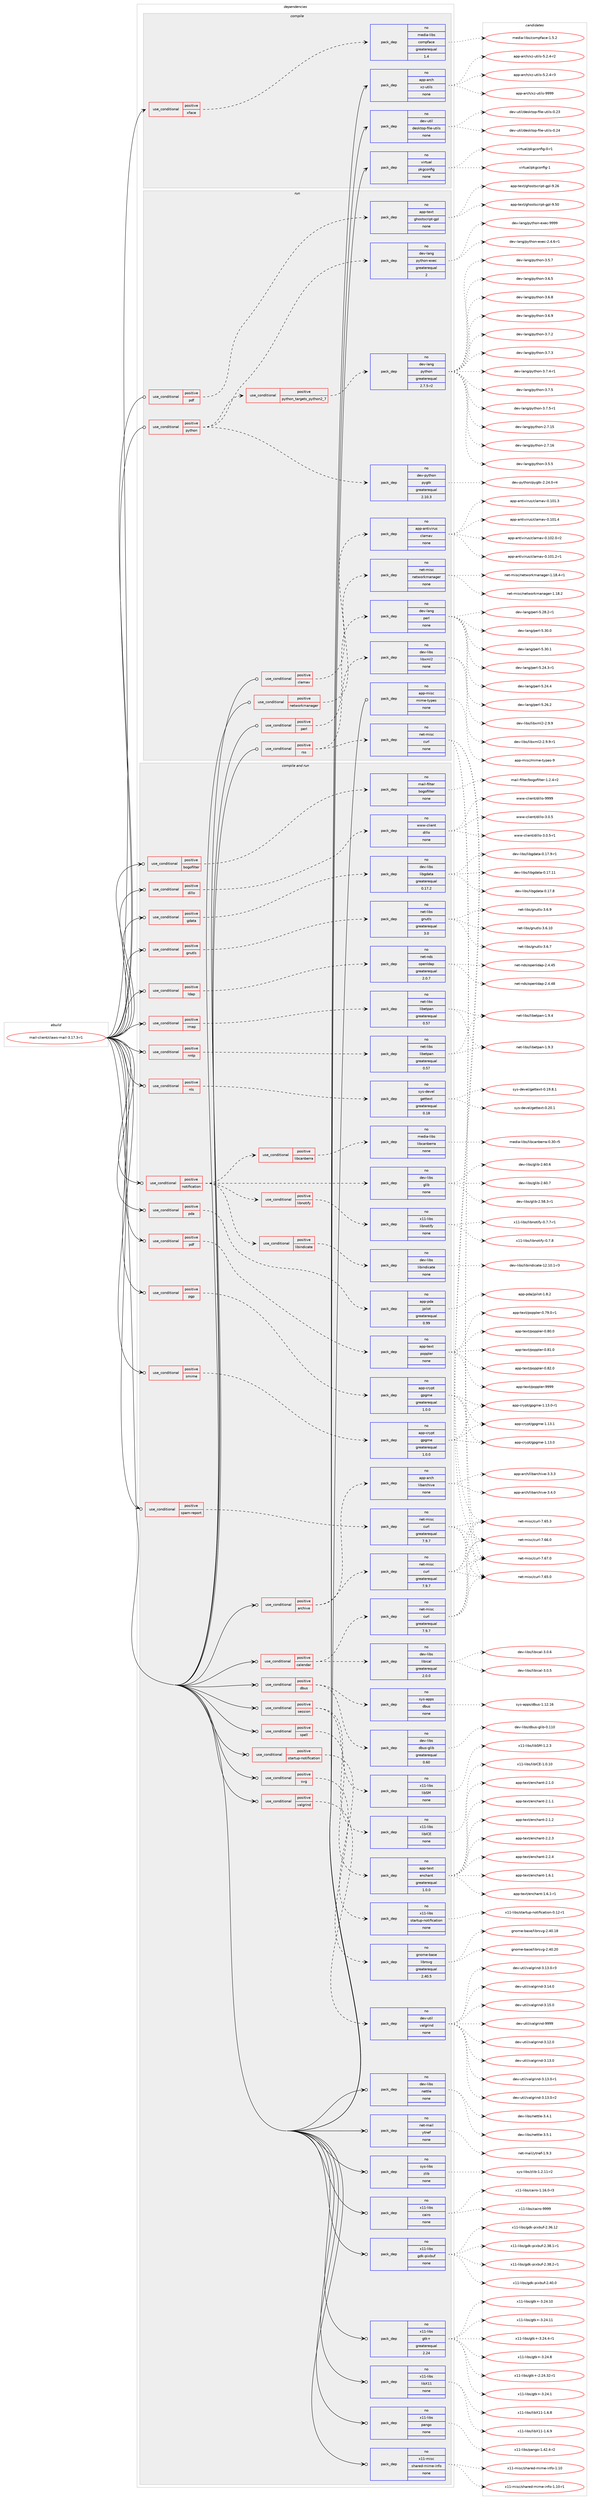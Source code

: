 digraph prolog {

# *************
# Graph options
# *************

newrank=true;
concentrate=true;
compound=true;
graph [rankdir=LR,fontname=Helvetica,fontsize=10,ranksep=1.5];#, ranksep=2.5, nodesep=0.2];
edge  [arrowhead=vee];
node  [fontname=Helvetica,fontsize=10];

# **********
# The ebuild
# **********

subgraph cluster_leftcol {
color=gray;
rank=same;
label=<<i>ebuild</i>>;
id [label="mail-client/claws-mail-3.17.3-r1", color=red, width=4, href="../mail-client/claws-mail-3.17.3-r1.svg"];
}

# ****************
# The dependencies
# ****************

subgraph cluster_midcol {
color=gray;
label=<<i>dependencies</i>>;
subgraph cluster_compile {
fillcolor="#eeeeee";
style=filled;
label=<<i>compile</i>>;
subgraph cond187774 {
dependency770595 [label=<<TABLE BORDER="0" CELLBORDER="1" CELLSPACING="0" CELLPADDING="4"><TR><TD ROWSPAN="3" CELLPADDING="10">use_conditional</TD></TR><TR><TD>positive</TD></TR><TR><TD>xface</TD></TR></TABLE>>, shape=none, color=red];
subgraph pack569499 {
dependency770596 [label=<<TABLE BORDER="0" CELLBORDER="1" CELLSPACING="0" CELLPADDING="4" WIDTH="220"><TR><TD ROWSPAN="6" CELLPADDING="30">pack_dep</TD></TR><TR><TD WIDTH="110">no</TD></TR><TR><TD>media-libs</TD></TR><TR><TD>compface</TD></TR><TR><TD>greaterequal</TD></TR><TR><TD>1.4</TD></TR></TABLE>>, shape=none, color=blue];
}
dependency770595:e -> dependency770596:w [weight=20,style="dashed",arrowhead="vee"];
}
id:e -> dependency770595:w [weight=20,style="solid",arrowhead="vee"];
subgraph pack569500 {
dependency770597 [label=<<TABLE BORDER="0" CELLBORDER="1" CELLSPACING="0" CELLPADDING="4" WIDTH="220"><TR><TD ROWSPAN="6" CELLPADDING="30">pack_dep</TD></TR><TR><TD WIDTH="110">no</TD></TR><TR><TD>app-arch</TD></TR><TR><TD>xz-utils</TD></TR><TR><TD>none</TD></TR><TR><TD></TD></TR></TABLE>>, shape=none, color=blue];
}
id:e -> dependency770597:w [weight=20,style="solid",arrowhead="vee"];
subgraph pack569501 {
dependency770598 [label=<<TABLE BORDER="0" CELLBORDER="1" CELLSPACING="0" CELLPADDING="4" WIDTH="220"><TR><TD ROWSPAN="6" CELLPADDING="30">pack_dep</TD></TR><TR><TD WIDTH="110">no</TD></TR><TR><TD>dev-util</TD></TR><TR><TD>desktop-file-utils</TD></TR><TR><TD>none</TD></TR><TR><TD></TD></TR></TABLE>>, shape=none, color=blue];
}
id:e -> dependency770598:w [weight=20,style="solid",arrowhead="vee"];
subgraph pack569502 {
dependency770599 [label=<<TABLE BORDER="0" CELLBORDER="1" CELLSPACING="0" CELLPADDING="4" WIDTH="220"><TR><TD ROWSPAN="6" CELLPADDING="30">pack_dep</TD></TR><TR><TD WIDTH="110">no</TD></TR><TR><TD>virtual</TD></TR><TR><TD>pkgconfig</TD></TR><TR><TD>none</TD></TR><TR><TD></TD></TR></TABLE>>, shape=none, color=blue];
}
id:e -> dependency770599:w [weight=20,style="solid",arrowhead="vee"];
}
subgraph cluster_compileandrun {
fillcolor="#eeeeee";
style=filled;
label=<<i>compile and run</i>>;
subgraph cond187775 {
dependency770600 [label=<<TABLE BORDER="0" CELLBORDER="1" CELLSPACING="0" CELLPADDING="4"><TR><TD ROWSPAN="3" CELLPADDING="10">use_conditional</TD></TR><TR><TD>positive</TD></TR><TR><TD>archive</TD></TR></TABLE>>, shape=none, color=red];
subgraph pack569503 {
dependency770601 [label=<<TABLE BORDER="0" CELLBORDER="1" CELLSPACING="0" CELLPADDING="4" WIDTH="220"><TR><TD ROWSPAN="6" CELLPADDING="30">pack_dep</TD></TR><TR><TD WIDTH="110">no</TD></TR><TR><TD>app-arch</TD></TR><TR><TD>libarchive</TD></TR><TR><TD>none</TD></TR><TR><TD></TD></TR></TABLE>>, shape=none, color=blue];
}
dependency770600:e -> dependency770601:w [weight=20,style="dashed",arrowhead="vee"];
subgraph pack569504 {
dependency770602 [label=<<TABLE BORDER="0" CELLBORDER="1" CELLSPACING="0" CELLPADDING="4" WIDTH="220"><TR><TD ROWSPAN="6" CELLPADDING="30">pack_dep</TD></TR><TR><TD WIDTH="110">no</TD></TR><TR><TD>net-misc</TD></TR><TR><TD>curl</TD></TR><TR><TD>greaterequal</TD></TR><TR><TD>7.9.7</TD></TR></TABLE>>, shape=none, color=blue];
}
dependency770600:e -> dependency770602:w [weight=20,style="dashed",arrowhead="vee"];
}
id:e -> dependency770600:w [weight=20,style="solid",arrowhead="odotvee"];
subgraph cond187776 {
dependency770603 [label=<<TABLE BORDER="0" CELLBORDER="1" CELLSPACING="0" CELLPADDING="4"><TR><TD ROWSPAN="3" CELLPADDING="10">use_conditional</TD></TR><TR><TD>positive</TD></TR><TR><TD>bogofilter</TD></TR></TABLE>>, shape=none, color=red];
subgraph pack569505 {
dependency770604 [label=<<TABLE BORDER="0" CELLBORDER="1" CELLSPACING="0" CELLPADDING="4" WIDTH="220"><TR><TD ROWSPAN="6" CELLPADDING="30">pack_dep</TD></TR><TR><TD WIDTH="110">no</TD></TR><TR><TD>mail-filter</TD></TR><TR><TD>bogofilter</TD></TR><TR><TD>none</TD></TR><TR><TD></TD></TR></TABLE>>, shape=none, color=blue];
}
dependency770603:e -> dependency770604:w [weight=20,style="dashed",arrowhead="vee"];
}
id:e -> dependency770603:w [weight=20,style="solid",arrowhead="odotvee"];
subgraph cond187777 {
dependency770605 [label=<<TABLE BORDER="0" CELLBORDER="1" CELLSPACING="0" CELLPADDING="4"><TR><TD ROWSPAN="3" CELLPADDING="10">use_conditional</TD></TR><TR><TD>positive</TD></TR><TR><TD>calendar</TD></TR></TABLE>>, shape=none, color=red];
subgraph pack569506 {
dependency770606 [label=<<TABLE BORDER="0" CELLBORDER="1" CELLSPACING="0" CELLPADDING="4" WIDTH="220"><TR><TD ROWSPAN="6" CELLPADDING="30">pack_dep</TD></TR><TR><TD WIDTH="110">no</TD></TR><TR><TD>dev-libs</TD></TR><TR><TD>libical</TD></TR><TR><TD>greaterequal</TD></TR><TR><TD>2.0.0</TD></TR></TABLE>>, shape=none, color=blue];
}
dependency770605:e -> dependency770606:w [weight=20,style="dashed",arrowhead="vee"];
subgraph pack569507 {
dependency770607 [label=<<TABLE BORDER="0" CELLBORDER="1" CELLSPACING="0" CELLPADDING="4" WIDTH="220"><TR><TD ROWSPAN="6" CELLPADDING="30">pack_dep</TD></TR><TR><TD WIDTH="110">no</TD></TR><TR><TD>net-misc</TD></TR><TR><TD>curl</TD></TR><TR><TD>greaterequal</TD></TR><TR><TD>7.9.7</TD></TR></TABLE>>, shape=none, color=blue];
}
dependency770605:e -> dependency770607:w [weight=20,style="dashed",arrowhead="vee"];
}
id:e -> dependency770605:w [weight=20,style="solid",arrowhead="odotvee"];
subgraph cond187778 {
dependency770608 [label=<<TABLE BORDER="0" CELLBORDER="1" CELLSPACING="0" CELLPADDING="4"><TR><TD ROWSPAN="3" CELLPADDING="10">use_conditional</TD></TR><TR><TD>positive</TD></TR><TR><TD>dbus</TD></TR></TABLE>>, shape=none, color=red];
subgraph pack569508 {
dependency770609 [label=<<TABLE BORDER="0" CELLBORDER="1" CELLSPACING="0" CELLPADDING="4" WIDTH="220"><TR><TD ROWSPAN="6" CELLPADDING="30">pack_dep</TD></TR><TR><TD WIDTH="110">no</TD></TR><TR><TD>dev-libs</TD></TR><TR><TD>dbus-glib</TD></TR><TR><TD>greaterequal</TD></TR><TR><TD>0.60</TD></TR></TABLE>>, shape=none, color=blue];
}
dependency770608:e -> dependency770609:w [weight=20,style="dashed",arrowhead="vee"];
subgraph pack569509 {
dependency770610 [label=<<TABLE BORDER="0" CELLBORDER="1" CELLSPACING="0" CELLPADDING="4" WIDTH="220"><TR><TD ROWSPAN="6" CELLPADDING="30">pack_dep</TD></TR><TR><TD WIDTH="110">no</TD></TR><TR><TD>sys-apps</TD></TR><TR><TD>dbus</TD></TR><TR><TD>none</TD></TR><TR><TD></TD></TR></TABLE>>, shape=none, color=blue];
}
dependency770608:e -> dependency770610:w [weight=20,style="dashed",arrowhead="vee"];
}
id:e -> dependency770608:w [weight=20,style="solid",arrowhead="odotvee"];
subgraph cond187779 {
dependency770611 [label=<<TABLE BORDER="0" CELLBORDER="1" CELLSPACING="0" CELLPADDING="4"><TR><TD ROWSPAN="3" CELLPADDING="10">use_conditional</TD></TR><TR><TD>positive</TD></TR><TR><TD>dillo</TD></TR></TABLE>>, shape=none, color=red];
subgraph pack569510 {
dependency770612 [label=<<TABLE BORDER="0" CELLBORDER="1" CELLSPACING="0" CELLPADDING="4" WIDTH="220"><TR><TD ROWSPAN="6" CELLPADDING="30">pack_dep</TD></TR><TR><TD WIDTH="110">no</TD></TR><TR><TD>www-client</TD></TR><TR><TD>dillo</TD></TR><TR><TD>none</TD></TR><TR><TD></TD></TR></TABLE>>, shape=none, color=blue];
}
dependency770611:e -> dependency770612:w [weight=20,style="dashed",arrowhead="vee"];
}
id:e -> dependency770611:w [weight=20,style="solid",arrowhead="odotvee"];
subgraph cond187780 {
dependency770613 [label=<<TABLE BORDER="0" CELLBORDER="1" CELLSPACING="0" CELLPADDING="4"><TR><TD ROWSPAN="3" CELLPADDING="10">use_conditional</TD></TR><TR><TD>positive</TD></TR><TR><TD>gdata</TD></TR></TABLE>>, shape=none, color=red];
subgraph pack569511 {
dependency770614 [label=<<TABLE BORDER="0" CELLBORDER="1" CELLSPACING="0" CELLPADDING="4" WIDTH="220"><TR><TD ROWSPAN="6" CELLPADDING="30">pack_dep</TD></TR><TR><TD WIDTH="110">no</TD></TR><TR><TD>dev-libs</TD></TR><TR><TD>libgdata</TD></TR><TR><TD>greaterequal</TD></TR><TR><TD>0.17.2</TD></TR></TABLE>>, shape=none, color=blue];
}
dependency770613:e -> dependency770614:w [weight=20,style="dashed",arrowhead="vee"];
}
id:e -> dependency770613:w [weight=20,style="solid",arrowhead="odotvee"];
subgraph cond187781 {
dependency770615 [label=<<TABLE BORDER="0" CELLBORDER="1" CELLSPACING="0" CELLPADDING="4"><TR><TD ROWSPAN="3" CELLPADDING="10">use_conditional</TD></TR><TR><TD>positive</TD></TR><TR><TD>gnutls</TD></TR></TABLE>>, shape=none, color=red];
subgraph pack569512 {
dependency770616 [label=<<TABLE BORDER="0" CELLBORDER="1" CELLSPACING="0" CELLPADDING="4" WIDTH="220"><TR><TD ROWSPAN="6" CELLPADDING="30">pack_dep</TD></TR><TR><TD WIDTH="110">no</TD></TR><TR><TD>net-libs</TD></TR><TR><TD>gnutls</TD></TR><TR><TD>greaterequal</TD></TR><TR><TD>3.0</TD></TR></TABLE>>, shape=none, color=blue];
}
dependency770615:e -> dependency770616:w [weight=20,style="dashed",arrowhead="vee"];
}
id:e -> dependency770615:w [weight=20,style="solid",arrowhead="odotvee"];
subgraph cond187782 {
dependency770617 [label=<<TABLE BORDER="0" CELLBORDER="1" CELLSPACING="0" CELLPADDING="4"><TR><TD ROWSPAN="3" CELLPADDING="10">use_conditional</TD></TR><TR><TD>positive</TD></TR><TR><TD>imap</TD></TR></TABLE>>, shape=none, color=red];
subgraph pack569513 {
dependency770618 [label=<<TABLE BORDER="0" CELLBORDER="1" CELLSPACING="0" CELLPADDING="4" WIDTH="220"><TR><TD ROWSPAN="6" CELLPADDING="30">pack_dep</TD></TR><TR><TD WIDTH="110">no</TD></TR><TR><TD>net-libs</TD></TR><TR><TD>libetpan</TD></TR><TR><TD>greaterequal</TD></TR><TR><TD>0.57</TD></TR></TABLE>>, shape=none, color=blue];
}
dependency770617:e -> dependency770618:w [weight=20,style="dashed",arrowhead="vee"];
}
id:e -> dependency770617:w [weight=20,style="solid",arrowhead="odotvee"];
subgraph cond187783 {
dependency770619 [label=<<TABLE BORDER="0" CELLBORDER="1" CELLSPACING="0" CELLPADDING="4"><TR><TD ROWSPAN="3" CELLPADDING="10">use_conditional</TD></TR><TR><TD>positive</TD></TR><TR><TD>ldap</TD></TR></TABLE>>, shape=none, color=red];
subgraph pack569514 {
dependency770620 [label=<<TABLE BORDER="0" CELLBORDER="1" CELLSPACING="0" CELLPADDING="4" WIDTH="220"><TR><TD ROWSPAN="6" CELLPADDING="30">pack_dep</TD></TR><TR><TD WIDTH="110">no</TD></TR><TR><TD>net-nds</TD></TR><TR><TD>openldap</TD></TR><TR><TD>greaterequal</TD></TR><TR><TD>2.0.7</TD></TR></TABLE>>, shape=none, color=blue];
}
dependency770619:e -> dependency770620:w [weight=20,style="dashed",arrowhead="vee"];
}
id:e -> dependency770619:w [weight=20,style="solid",arrowhead="odotvee"];
subgraph cond187784 {
dependency770621 [label=<<TABLE BORDER="0" CELLBORDER="1" CELLSPACING="0" CELLPADDING="4"><TR><TD ROWSPAN="3" CELLPADDING="10">use_conditional</TD></TR><TR><TD>positive</TD></TR><TR><TD>nls</TD></TR></TABLE>>, shape=none, color=red];
subgraph pack569515 {
dependency770622 [label=<<TABLE BORDER="0" CELLBORDER="1" CELLSPACING="0" CELLPADDING="4" WIDTH="220"><TR><TD ROWSPAN="6" CELLPADDING="30">pack_dep</TD></TR><TR><TD WIDTH="110">no</TD></TR><TR><TD>sys-devel</TD></TR><TR><TD>gettext</TD></TR><TR><TD>greaterequal</TD></TR><TR><TD>0.18</TD></TR></TABLE>>, shape=none, color=blue];
}
dependency770621:e -> dependency770622:w [weight=20,style="dashed",arrowhead="vee"];
}
id:e -> dependency770621:w [weight=20,style="solid",arrowhead="odotvee"];
subgraph cond187785 {
dependency770623 [label=<<TABLE BORDER="0" CELLBORDER="1" CELLSPACING="0" CELLPADDING="4"><TR><TD ROWSPAN="3" CELLPADDING="10">use_conditional</TD></TR><TR><TD>positive</TD></TR><TR><TD>nntp</TD></TR></TABLE>>, shape=none, color=red];
subgraph pack569516 {
dependency770624 [label=<<TABLE BORDER="0" CELLBORDER="1" CELLSPACING="0" CELLPADDING="4" WIDTH="220"><TR><TD ROWSPAN="6" CELLPADDING="30">pack_dep</TD></TR><TR><TD WIDTH="110">no</TD></TR><TR><TD>net-libs</TD></TR><TR><TD>libetpan</TD></TR><TR><TD>greaterequal</TD></TR><TR><TD>0.57</TD></TR></TABLE>>, shape=none, color=blue];
}
dependency770623:e -> dependency770624:w [weight=20,style="dashed",arrowhead="vee"];
}
id:e -> dependency770623:w [weight=20,style="solid",arrowhead="odotvee"];
subgraph cond187786 {
dependency770625 [label=<<TABLE BORDER="0" CELLBORDER="1" CELLSPACING="0" CELLPADDING="4"><TR><TD ROWSPAN="3" CELLPADDING="10">use_conditional</TD></TR><TR><TD>positive</TD></TR><TR><TD>notification</TD></TR></TABLE>>, shape=none, color=red];
subgraph pack569517 {
dependency770626 [label=<<TABLE BORDER="0" CELLBORDER="1" CELLSPACING="0" CELLPADDING="4" WIDTH="220"><TR><TD ROWSPAN="6" CELLPADDING="30">pack_dep</TD></TR><TR><TD WIDTH="110">no</TD></TR><TR><TD>dev-libs</TD></TR><TR><TD>glib</TD></TR><TR><TD>none</TD></TR><TR><TD></TD></TR></TABLE>>, shape=none, color=blue];
}
dependency770625:e -> dependency770626:w [weight=20,style="dashed",arrowhead="vee"];
subgraph cond187787 {
dependency770627 [label=<<TABLE BORDER="0" CELLBORDER="1" CELLSPACING="0" CELLPADDING="4"><TR><TD ROWSPAN="3" CELLPADDING="10">use_conditional</TD></TR><TR><TD>positive</TD></TR><TR><TD>libcanberra</TD></TR></TABLE>>, shape=none, color=red];
subgraph pack569518 {
dependency770628 [label=<<TABLE BORDER="0" CELLBORDER="1" CELLSPACING="0" CELLPADDING="4" WIDTH="220"><TR><TD ROWSPAN="6" CELLPADDING="30">pack_dep</TD></TR><TR><TD WIDTH="110">no</TD></TR><TR><TD>media-libs</TD></TR><TR><TD>libcanberra</TD></TR><TR><TD>none</TD></TR><TR><TD></TD></TR></TABLE>>, shape=none, color=blue];
}
dependency770627:e -> dependency770628:w [weight=20,style="dashed",arrowhead="vee"];
}
dependency770625:e -> dependency770627:w [weight=20,style="dashed",arrowhead="vee"];
subgraph cond187788 {
dependency770629 [label=<<TABLE BORDER="0" CELLBORDER="1" CELLSPACING="0" CELLPADDING="4"><TR><TD ROWSPAN="3" CELLPADDING="10">use_conditional</TD></TR><TR><TD>positive</TD></TR><TR><TD>libindicate</TD></TR></TABLE>>, shape=none, color=red];
subgraph pack569519 {
dependency770630 [label=<<TABLE BORDER="0" CELLBORDER="1" CELLSPACING="0" CELLPADDING="4" WIDTH="220"><TR><TD ROWSPAN="6" CELLPADDING="30">pack_dep</TD></TR><TR><TD WIDTH="110">no</TD></TR><TR><TD>dev-libs</TD></TR><TR><TD>libindicate</TD></TR><TR><TD>none</TD></TR><TR><TD></TD></TR></TABLE>>, shape=none, color=blue];
}
dependency770629:e -> dependency770630:w [weight=20,style="dashed",arrowhead="vee"];
}
dependency770625:e -> dependency770629:w [weight=20,style="dashed",arrowhead="vee"];
subgraph cond187789 {
dependency770631 [label=<<TABLE BORDER="0" CELLBORDER="1" CELLSPACING="0" CELLPADDING="4"><TR><TD ROWSPAN="3" CELLPADDING="10">use_conditional</TD></TR><TR><TD>positive</TD></TR><TR><TD>libnotify</TD></TR></TABLE>>, shape=none, color=red];
subgraph pack569520 {
dependency770632 [label=<<TABLE BORDER="0" CELLBORDER="1" CELLSPACING="0" CELLPADDING="4" WIDTH="220"><TR><TD ROWSPAN="6" CELLPADDING="30">pack_dep</TD></TR><TR><TD WIDTH="110">no</TD></TR><TR><TD>x11-libs</TD></TR><TR><TD>libnotify</TD></TR><TR><TD>none</TD></TR><TR><TD></TD></TR></TABLE>>, shape=none, color=blue];
}
dependency770631:e -> dependency770632:w [weight=20,style="dashed",arrowhead="vee"];
}
dependency770625:e -> dependency770631:w [weight=20,style="dashed",arrowhead="vee"];
}
id:e -> dependency770625:w [weight=20,style="solid",arrowhead="odotvee"];
subgraph cond187790 {
dependency770633 [label=<<TABLE BORDER="0" CELLBORDER="1" CELLSPACING="0" CELLPADDING="4"><TR><TD ROWSPAN="3" CELLPADDING="10">use_conditional</TD></TR><TR><TD>positive</TD></TR><TR><TD>pda</TD></TR></TABLE>>, shape=none, color=red];
subgraph pack569521 {
dependency770634 [label=<<TABLE BORDER="0" CELLBORDER="1" CELLSPACING="0" CELLPADDING="4" WIDTH="220"><TR><TD ROWSPAN="6" CELLPADDING="30">pack_dep</TD></TR><TR><TD WIDTH="110">no</TD></TR><TR><TD>app-pda</TD></TR><TR><TD>jpilot</TD></TR><TR><TD>greaterequal</TD></TR><TR><TD>0.99</TD></TR></TABLE>>, shape=none, color=blue];
}
dependency770633:e -> dependency770634:w [weight=20,style="dashed",arrowhead="vee"];
}
id:e -> dependency770633:w [weight=20,style="solid",arrowhead="odotvee"];
subgraph cond187791 {
dependency770635 [label=<<TABLE BORDER="0" CELLBORDER="1" CELLSPACING="0" CELLPADDING="4"><TR><TD ROWSPAN="3" CELLPADDING="10">use_conditional</TD></TR><TR><TD>positive</TD></TR><TR><TD>pdf</TD></TR></TABLE>>, shape=none, color=red];
subgraph pack569522 {
dependency770636 [label=<<TABLE BORDER="0" CELLBORDER="1" CELLSPACING="0" CELLPADDING="4" WIDTH="220"><TR><TD ROWSPAN="6" CELLPADDING="30">pack_dep</TD></TR><TR><TD WIDTH="110">no</TD></TR><TR><TD>app-text</TD></TR><TR><TD>poppler</TD></TR><TR><TD>none</TD></TR><TR><TD></TD></TR></TABLE>>, shape=none, color=blue];
}
dependency770635:e -> dependency770636:w [weight=20,style="dashed",arrowhead="vee"];
}
id:e -> dependency770635:w [weight=20,style="solid",arrowhead="odotvee"];
subgraph cond187792 {
dependency770637 [label=<<TABLE BORDER="0" CELLBORDER="1" CELLSPACING="0" CELLPADDING="4"><TR><TD ROWSPAN="3" CELLPADDING="10">use_conditional</TD></TR><TR><TD>positive</TD></TR><TR><TD>pgp</TD></TR></TABLE>>, shape=none, color=red];
subgraph pack569523 {
dependency770638 [label=<<TABLE BORDER="0" CELLBORDER="1" CELLSPACING="0" CELLPADDING="4" WIDTH="220"><TR><TD ROWSPAN="6" CELLPADDING="30">pack_dep</TD></TR><TR><TD WIDTH="110">no</TD></TR><TR><TD>app-crypt</TD></TR><TR><TD>gpgme</TD></TR><TR><TD>greaterequal</TD></TR><TR><TD>1.0.0</TD></TR></TABLE>>, shape=none, color=blue];
}
dependency770637:e -> dependency770638:w [weight=20,style="dashed",arrowhead="vee"];
}
id:e -> dependency770637:w [weight=20,style="solid",arrowhead="odotvee"];
subgraph cond187793 {
dependency770639 [label=<<TABLE BORDER="0" CELLBORDER="1" CELLSPACING="0" CELLPADDING="4"><TR><TD ROWSPAN="3" CELLPADDING="10">use_conditional</TD></TR><TR><TD>positive</TD></TR><TR><TD>session</TD></TR></TABLE>>, shape=none, color=red];
subgraph pack569524 {
dependency770640 [label=<<TABLE BORDER="0" CELLBORDER="1" CELLSPACING="0" CELLPADDING="4" WIDTH="220"><TR><TD ROWSPAN="6" CELLPADDING="30">pack_dep</TD></TR><TR><TD WIDTH="110">no</TD></TR><TR><TD>x11-libs</TD></TR><TR><TD>libICE</TD></TR><TR><TD>none</TD></TR><TR><TD></TD></TR></TABLE>>, shape=none, color=blue];
}
dependency770639:e -> dependency770640:w [weight=20,style="dashed",arrowhead="vee"];
subgraph pack569525 {
dependency770641 [label=<<TABLE BORDER="0" CELLBORDER="1" CELLSPACING="0" CELLPADDING="4" WIDTH="220"><TR><TD ROWSPAN="6" CELLPADDING="30">pack_dep</TD></TR><TR><TD WIDTH="110">no</TD></TR><TR><TD>x11-libs</TD></TR><TR><TD>libSM</TD></TR><TR><TD>none</TD></TR><TR><TD></TD></TR></TABLE>>, shape=none, color=blue];
}
dependency770639:e -> dependency770641:w [weight=20,style="dashed",arrowhead="vee"];
}
id:e -> dependency770639:w [weight=20,style="solid",arrowhead="odotvee"];
subgraph cond187794 {
dependency770642 [label=<<TABLE BORDER="0" CELLBORDER="1" CELLSPACING="0" CELLPADDING="4"><TR><TD ROWSPAN="3" CELLPADDING="10">use_conditional</TD></TR><TR><TD>positive</TD></TR><TR><TD>smime</TD></TR></TABLE>>, shape=none, color=red];
subgraph pack569526 {
dependency770643 [label=<<TABLE BORDER="0" CELLBORDER="1" CELLSPACING="0" CELLPADDING="4" WIDTH="220"><TR><TD ROWSPAN="6" CELLPADDING="30">pack_dep</TD></TR><TR><TD WIDTH="110">no</TD></TR><TR><TD>app-crypt</TD></TR><TR><TD>gpgme</TD></TR><TR><TD>greaterequal</TD></TR><TR><TD>1.0.0</TD></TR></TABLE>>, shape=none, color=blue];
}
dependency770642:e -> dependency770643:w [weight=20,style="dashed",arrowhead="vee"];
}
id:e -> dependency770642:w [weight=20,style="solid",arrowhead="odotvee"];
subgraph cond187795 {
dependency770644 [label=<<TABLE BORDER="0" CELLBORDER="1" CELLSPACING="0" CELLPADDING="4"><TR><TD ROWSPAN="3" CELLPADDING="10">use_conditional</TD></TR><TR><TD>positive</TD></TR><TR><TD>spam-report</TD></TR></TABLE>>, shape=none, color=red];
subgraph pack569527 {
dependency770645 [label=<<TABLE BORDER="0" CELLBORDER="1" CELLSPACING="0" CELLPADDING="4" WIDTH="220"><TR><TD ROWSPAN="6" CELLPADDING="30">pack_dep</TD></TR><TR><TD WIDTH="110">no</TD></TR><TR><TD>net-misc</TD></TR><TR><TD>curl</TD></TR><TR><TD>greaterequal</TD></TR><TR><TD>7.9.7</TD></TR></TABLE>>, shape=none, color=blue];
}
dependency770644:e -> dependency770645:w [weight=20,style="dashed",arrowhead="vee"];
}
id:e -> dependency770644:w [weight=20,style="solid",arrowhead="odotvee"];
subgraph cond187796 {
dependency770646 [label=<<TABLE BORDER="0" CELLBORDER="1" CELLSPACING="0" CELLPADDING="4"><TR><TD ROWSPAN="3" CELLPADDING="10">use_conditional</TD></TR><TR><TD>positive</TD></TR><TR><TD>spell</TD></TR></TABLE>>, shape=none, color=red];
subgraph pack569528 {
dependency770647 [label=<<TABLE BORDER="0" CELLBORDER="1" CELLSPACING="0" CELLPADDING="4" WIDTH="220"><TR><TD ROWSPAN="6" CELLPADDING="30">pack_dep</TD></TR><TR><TD WIDTH="110">no</TD></TR><TR><TD>app-text</TD></TR><TR><TD>enchant</TD></TR><TR><TD>greaterequal</TD></TR><TR><TD>1.0.0</TD></TR></TABLE>>, shape=none, color=blue];
}
dependency770646:e -> dependency770647:w [weight=20,style="dashed",arrowhead="vee"];
}
id:e -> dependency770646:w [weight=20,style="solid",arrowhead="odotvee"];
subgraph cond187797 {
dependency770648 [label=<<TABLE BORDER="0" CELLBORDER="1" CELLSPACING="0" CELLPADDING="4"><TR><TD ROWSPAN="3" CELLPADDING="10">use_conditional</TD></TR><TR><TD>positive</TD></TR><TR><TD>startup-notification</TD></TR></TABLE>>, shape=none, color=red];
subgraph pack569529 {
dependency770649 [label=<<TABLE BORDER="0" CELLBORDER="1" CELLSPACING="0" CELLPADDING="4" WIDTH="220"><TR><TD ROWSPAN="6" CELLPADDING="30">pack_dep</TD></TR><TR><TD WIDTH="110">no</TD></TR><TR><TD>x11-libs</TD></TR><TR><TD>startup-notification</TD></TR><TR><TD>none</TD></TR><TR><TD></TD></TR></TABLE>>, shape=none, color=blue];
}
dependency770648:e -> dependency770649:w [weight=20,style="dashed",arrowhead="vee"];
}
id:e -> dependency770648:w [weight=20,style="solid",arrowhead="odotvee"];
subgraph cond187798 {
dependency770650 [label=<<TABLE BORDER="0" CELLBORDER="1" CELLSPACING="0" CELLPADDING="4"><TR><TD ROWSPAN="3" CELLPADDING="10">use_conditional</TD></TR><TR><TD>positive</TD></TR><TR><TD>svg</TD></TR></TABLE>>, shape=none, color=red];
subgraph pack569530 {
dependency770651 [label=<<TABLE BORDER="0" CELLBORDER="1" CELLSPACING="0" CELLPADDING="4" WIDTH="220"><TR><TD ROWSPAN="6" CELLPADDING="30">pack_dep</TD></TR><TR><TD WIDTH="110">no</TD></TR><TR><TD>gnome-base</TD></TR><TR><TD>librsvg</TD></TR><TR><TD>greaterequal</TD></TR><TR><TD>2.40.5</TD></TR></TABLE>>, shape=none, color=blue];
}
dependency770650:e -> dependency770651:w [weight=20,style="dashed",arrowhead="vee"];
}
id:e -> dependency770650:w [weight=20,style="solid",arrowhead="odotvee"];
subgraph cond187799 {
dependency770652 [label=<<TABLE BORDER="0" CELLBORDER="1" CELLSPACING="0" CELLPADDING="4"><TR><TD ROWSPAN="3" CELLPADDING="10">use_conditional</TD></TR><TR><TD>positive</TD></TR><TR><TD>valgrind</TD></TR></TABLE>>, shape=none, color=red];
subgraph pack569531 {
dependency770653 [label=<<TABLE BORDER="0" CELLBORDER="1" CELLSPACING="0" CELLPADDING="4" WIDTH="220"><TR><TD ROWSPAN="6" CELLPADDING="30">pack_dep</TD></TR><TR><TD WIDTH="110">no</TD></TR><TR><TD>dev-util</TD></TR><TR><TD>valgrind</TD></TR><TR><TD>none</TD></TR><TR><TD></TD></TR></TABLE>>, shape=none, color=blue];
}
dependency770652:e -> dependency770653:w [weight=20,style="dashed",arrowhead="vee"];
}
id:e -> dependency770652:w [weight=20,style="solid",arrowhead="odotvee"];
subgraph pack569532 {
dependency770654 [label=<<TABLE BORDER="0" CELLBORDER="1" CELLSPACING="0" CELLPADDING="4" WIDTH="220"><TR><TD ROWSPAN="6" CELLPADDING="30">pack_dep</TD></TR><TR><TD WIDTH="110">no</TD></TR><TR><TD>dev-libs</TD></TR><TR><TD>nettle</TD></TR><TR><TD>none</TD></TR><TR><TD></TD></TR></TABLE>>, shape=none, color=blue];
}
id:e -> dependency770654:w [weight=20,style="solid",arrowhead="odotvee"];
subgraph pack569533 {
dependency770655 [label=<<TABLE BORDER="0" CELLBORDER="1" CELLSPACING="0" CELLPADDING="4" WIDTH="220"><TR><TD ROWSPAN="6" CELLPADDING="30">pack_dep</TD></TR><TR><TD WIDTH="110">no</TD></TR><TR><TD>net-mail</TD></TR><TR><TD>ytnef</TD></TR><TR><TD>none</TD></TR><TR><TD></TD></TR></TABLE>>, shape=none, color=blue];
}
id:e -> dependency770655:w [weight=20,style="solid",arrowhead="odotvee"];
subgraph pack569534 {
dependency770656 [label=<<TABLE BORDER="0" CELLBORDER="1" CELLSPACING="0" CELLPADDING="4" WIDTH="220"><TR><TD ROWSPAN="6" CELLPADDING="30">pack_dep</TD></TR><TR><TD WIDTH="110">no</TD></TR><TR><TD>sys-libs</TD></TR><TR><TD>zlib</TD></TR><TR><TD>none</TD></TR><TR><TD></TD></TR></TABLE>>, shape=none, color=blue];
}
id:e -> dependency770656:w [weight=20,style="solid",arrowhead="odotvee"];
subgraph pack569535 {
dependency770657 [label=<<TABLE BORDER="0" CELLBORDER="1" CELLSPACING="0" CELLPADDING="4" WIDTH="220"><TR><TD ROWSPAN="6" CELLPADDING="30">pack_dep</TD></TR><TR><TD WIDTH="110">no</TD></TR><TR><TD>x11-libs</TD></TR><TR><TD>cairo</TD></TR><TR><TD>none</TD></TR><TR><TD></TD></TR></TABLE>>, shape=none, color=blue];
}
id:e -> dependency770657:w [weight=20,style="solid",arrowhead="odotvee"];
subgraph pack569536 {
dependency770658 [label=<<TABLE BORDER="0" CELLBORDER="1" CELLSPACING="0" CELLPADDING="4" WIDTH="220"><TR><TD ROWSPAN="6" CELLPADDING="30">pack_dep</TD></TR><TR><TD WIDTH="110">no</TD></TR><TR><TD>x11-libs</TD></TR><TR><TD>gdk-pixbuf</TD></TR><TR><TD>none</TD></TR><TR><TD></TD></TR></TABLE>>, shape=none, color=blue];
}
id:e -> dependency770658:w [weight=20,style="solid",arrowhead="odotvee"];
subgraph pack569537 {
dependency770659 [label=<<TABLE BORDER="0" CELLBORDER="1" CELLSPACING="0" CELLPADDING="4" WIDTH="220"><TR><TD ROWSPAN="6" CELLPADDING="30">pack_dep</TD></TR><TR><TD WIDTH="110">no</TD></TR><TR><TD>x11-libs</TD></TR><TR><TD>gtk+</TD></TR><TR><TD>greaterequal</TD></TR><TR><TD>2.24</TD></TR></TABLE>>, shape=none, color=blue];
}
id:e -> dependency770659:w [weight=20,style="solid",arrowhead="odotvee"];
subgraph pack569538 {
dependency770660 [label=<<TABLE BORDER="0" CELLBORDER="1" CELLSPACING="0" CELLPADDING="4" WIDTH="220"><TR><TD ROWSPAN="6" CELLPADDING="30">pack_dep</TD></TR><TR><TD WIDTH="110">no</TD></TR><TR><TD>x11-libs</TD></TR><TR><TD>libX11</TD></TR><TR><TD>none</TD></TR><TR><TD></TD></TR></TABLE>>, shape=none, color=blue];
}
id:e -> dependency770660:w [weight=20,style="solid",arrowhead="odotvee"];
subgraph pack569539 {
dependency770661 [label=<<TABLE BORDER="0" CELLBORDER="1" CELLSPACING="0" CELLPADDING="4" WIDTH="220"><TR><TD ROWSPAN="6" CELLPADDING="30">pack_dep</TD></TR><TR><TD WIDTH="110">no</TD></TR><TR><TD>x11-libs</TD></TR><TR><TD>pango</TD></TR><TR><TD>none</TD></TR><TR><TD></TD></TR></TABLE>>, shape=none, color=blue];
}
id:e -> dependency770661:w [weight=20,style="solid",arrowhead="odotvee"];
subgraph pack569540 {
dependency770662 [label=<<TABLE BORDER="0" CELLBORDER="1" CELLSPACING="0" CELLPADDING="4" WIDTH="220"><TR><TD ROWSPAN="6" CELLPADDING="30">pack_dep</TD></TR><TR><TD WIDTH="110">no</TD></TR><TR><TD>x11-misc</TD></TR><TR><TD>shared-mime-info</TD></TR><TR><TD>none</TD></TR><TR><TD></TD></TR></TABLE>>, shape=none, color=blue];
}
id:e -> dependency770662:w [weight=20,style="solid",arrowhead="odotvee"];
}
subgraph cluster_run {
fillcolor="#eeeeee";
style=filled;
label=<<i>run</i>>;
subgraph cond187800 {
dependency770663 [label=<<TABLE BORDER="0" CELLBORDER="1" CELLSPACING="0" CELLPADDING="4"><TR><TD ROWSPAN="3" CELLPADDING="10">use_conditional</TD></TR><TR><TD>positive</TD></TR><TR><TD>clamav</TD></TR></TABLE>>, shape=none, color=red];
subgraph pack569541 {
dependency770664 [label=<<TABLE BORDER="0" CELLBORDER="1" CELLSPACING="0" CELLPADDING="4" WIDTH="220"><TR><TD ROWSPAN="6" CELLPADDING="30">pack_dep</TD></TR><TR><TD WIDTH="110">no</TD></TR><TR><TD>app-antivirus</TD></TR><TR><TD>clamav</TD></TR><TR><TD>none</TD></TR><TR><TD></TD></TR></TABLE>>, shape=none, color=blue];
}
dependency770663:e -> dependency770664:w [weight=20,style="dashed",arrowhead="vee"];
}
id:e -> dependency770663:w [weight=20,style="solid",arrowhead="odot"];
subgraph cond187801 {
dependency770665 [label=<<TABLE BORDER="0" CELLBORDER="1" CELLSPACING="0" CELLPADDING="4"><TR><TD ROWSPAN="3" CELLPADDING="10">use_conditional</TD></TR><TR><TD>positive</TD></TR><TR><TD>networkmanager</TD></TR></TABLE>>, shape=none, color=red];
subgraph pack569542 {
dependency770666 [label=<<TABLE BORDER="0" CELLBORDER="1" CELLSPACING="0" CELLPADDING="4" WIDTH="220"><TR><TD ROWSPAN="6" CELLPADDING="30">pack_dep</TD></TR><TR><TD WIDTH="110">no</TD></TR><TR><TD>net-misc</TD></TR><TR><TD>networkmanager</TD></TR><TR><TD>none</TD></TR><TR><TD></TD></TR></TABLE>>, shape=none, color=blue];
}
dependency770665:e -> dependency770666:w [weight=20,style="dashed",arrowhead="vee"];
}
id:e -> dependency770665:w [weight=20,style="solid",arrowhead="odot"];
subgraph cond187802 {
dependency770667 [label=<<TABLE BORDER="0" CELLBORDER="1" CELLSPACING="0" CELLPADDING="4"><TR><TD ROWSPAN="3" CELLPADDING="10">use_conditional</TD></TR><TR><TD>positive</TD></TR><TR><TD>pdf</TD></TR></TABLE>>, shape=none, color=red];
subgraph pack569543 {
dependency770668 [label=<<TABLE BORDER="0" CELLBORDER="1" CELLSPACING="0" CELLPADDING="4" WIDTH="220"><TR><TD ROWSPAN="6" CELLPADDING="30">pack_dep</TD></TR><TR><TD WIDTH="110">no</TD></TR><TR><TD>app-text</TD></TR><TR><TD>ghostscript-gpl</TD></TR><TR><TD>none</TD></TR><TR><TD></TD></TR></TABLE>>, shape=none, color=blue];
}
dependency770667:e -> dependency770668:w [weight=20,style="dashed",arrowhead="vee"];
}
id:e -> dependency770667:w [weight=20,style="solid",arrowhead="odot"];
subgraph cond187803 {
dependency770669 [label=<<TABLE BORDER="0" CELLBORDER="1" CELLSPACING="0" CELLPADDING="4"><TR><TD ROWSPAN="3" CELLPADDING="10">use_conditional</TD></TR><TR><TD>positive</TD></TR><TR><TD>perl</TD></TR></TABLE>>, shape=none, color=red];
subgraph pack569544 {
dependency770670 [label=<<TABLE BORDER="0" CELLBORDER="1" CELLSPACING="0" CELLPADDING="4" WIDTH="220"><TR><TD ROWSPAN="6" CELLPADDING="30">pack_dep</TD></TR><TR><TD WIDTH="110">no</TD></TR><TR><TD>dev-lang</TD></TR><TR><TD>perl</TD></TR><TR><TD>none</TD></TR><TR><TD></TD></TR></TABLE>>, shape=none, color=blue];
}
dependency770669:e -> dependency770670:w [weight=20,style="dashed",arrowhead="vee"];
}
id:e -> dependency770669:w [weight=20,style="solid",arrowhead="odot"];
subgraph cond187804 {
dependency770671 [label=<<TABLE BORDER="0" CELLBORDER="1" CELLSPACING="0" CELLPADDING="4"><TR><TD ROWSPAN="3" CELLPADDING="10">use_conditional</TD></TR><TR><TD>positive</TD></TR><TR><TD>python</TD></TR></TABLE>>, shape=none, color=red];
subgraph cond187805 {
dependency770672 [label=<<TABLE BORDER="0" CELLBORDER="1" CELLSPACING="0" CELLPADDING="4"><TR><TD ROWSPAN="3" CELLPADDING="10">use_conditional</TD></TR><TR><TD>positive</TD></TR><TR><TD>python_targets_python2_7</TD></TR></TABLE>>, shape=none, color=red];
subgraph pack569545 {
dependency770673 [label=<<TABLE BORDER="0" CELLBORDER="1" CELLSPACING="0" CELLPADDING="4" WIDTH="220"><TR><TD ROWSPAN="6" CELLPADDING="30">pack_dep</TD></TR><TR><TD WIDTH="110">no</TD></TR><TR><TD>dev-lang</TD></TR><TR><TD>python</TD></TR><TR><TD>greaterequal</TD></TR><TR><TD>2.7.5-r2</TD></TR></TABLE>>, shape=none, color=blue];
}
dependency770672:e -> dependency770673:w [weight=20,style="dashed",arrowhead="vee"];
}
dependency770671:e -> dependency770672:w [weight=20,style="dashed",arrowhead="vee"];
subgraph pack569546 {
dependency770674 [label=<<TABLE BORDER="0" CELLBORDER="1" CELLSPACING="0" CELLPADDING="4" WIDTH="220"><TR><TD ROWSPAN="6" CELLPADDING="30">pack_dep</TD></TR><TR><TD WIDTH="110">no</TD></TR><TR><TD>dev-lang</TD></TR><TR><TD>python-exec</TD></TR><TR><TD>greaterequal</TD></TR><TR><TD>2</TD></TR></TABLE>>, shape=none, color=blue];
}
dependency770671:e -> dependency770674:w [weight=20,style="dashed",arrowhead="vee"];
subgraph pack569547 {
dependency770675 [label=<<TABLE BORDER="0" CELLBORDER="1" CELLSPACING="0" CELLPADDING="4" WIDTH="220"><TR><TD ROWSPAN="6" CELLPADDING="30">pack_dep</TD></TR><TR><TD WIDTH="110">no</TD></TR><TR><TD>dev-python</TD></TR><TR><TD>pygtk</TD></TR><TR><TD>greaterequal</TD></TR><TR><TD>2.10.3</TD></TR></TABLE>>, shape=none, color=blue];
}
dependency770671:e -> dependency770675:w [weight=20,style="dashed",arrowhead="vee"];
}
id:e -> dependency770671:w [weight=20,style="solid",arrowhead="odot"];
subgraph cond187806 {
dependency770676 [label=<<TABLE BORDER="0" CELLBORDER="1" CELLSPACING="0" CELLPADDING="4"><TR><TD ROWSPAN="3" CELLPADDING="10">use_conditional</TD></TR><TR><TD>positive</TD></TR><TR><TD>rss</TD></TR></TABLE>>, shape=none, color=red];
subgraph pack569548 {
dependency770677 [label=<<TABLE BORDER="0" CELLBORDER="1" CELLSPACING="0" CELLPADDING="4" WIDTH="220"><TR><TD ROWSPAN="6" CELLPADDING="30">pack_dep</TD></TR><TR><TD WIDTH="110">no</TD></TR><TR><TD>dev-libs</TD></TR><TR><TD>libxml2</TD></TR><TR><TD>none</TD></TR><TR><TD></TD></TR></TABLE>>, shape=none, color=blue];
}
dependency770676:e -> dependency770677:w [weight=20,style="dashed",arrowhead="vee"];
subgraph pack569549 {
dependency770678 [label=<<TABLE BORDER="0" CELLBORDER="1" CELLSPACING="0" CELLPADDING="4" WIDTH="220"><TR><TD ROWSPAN="6" CELLPADDING="30">pack_dep</TD></TR><TR><TD WIDTH="110">no</TD></TR><TR><TD>net-misc</TD></TR><TR><TD>curl</TD></TR><TR><TD>none</TD></TR><TR><TD></TD></TR></TABLE>>, shape=none, color=blue];
}
dependency770676:e -> dependency770678:w [weight=20,style="dashed",arrowhead="vee"];
}
id:e -> dependency770676:w [weight=20,style="solid",arrowhead="odot"];
subgraph pack569550 {
dependency770679 [label=<<TABLE BORDER="0" CELLBORDER="1" CELLSPACING="0" CELLPADDING="4" WIDTH="220"><TR><TD ROWSPAN="6" CELLPADDING="30">pack_dep</TD></TR><TR><TD WIDTH="110">no</TD></TR><TR><TD>app-misc</TD></TR><TR><TD>mime-types</TD></TR><TR><TD>none</TD></TR><TR><TD></TD></TR></TABLE>>, shape=none, color=blue];
}
id:e -> dependency770679:w [weight=20,style="solid",arrowhead="odot"];
}
}

# **************
# The candidates
# **************

subgraph cluster_choices {
rank=same;
color=gray;
label=<<i>candidates</i>>;

subgraph choice569499 {
color=black;
nodesep=1;
choice10910110010597451081059811547991111091121029799101454946534650 [label="media-libs/compface-1.5.2", color=red, width=4,href="../media-libs/compface-1.5.2.svg"];
dependency770596:e -> choice10910110010597451081059811547991111091121029799101454946534650:w [style=dotted,weight="100"];
}
subgraph choice569500 {
color=black;
nodesep=1;
choice9711211245971149910447120122451171161051081154553465046524511450 [label="app-arch/xz-utils-5.2.4-r2", color=red, width=4,href="../app-arch/xz-utils-5.2.4-r2.svg"];
choice9711211245971149910447120122451171161051081154553465046524511451 [label="app-arch/xz-utils-5.2.4-r3", color=red, width=4,href="../app-arch/xz-utils-5.2.4-r3.svg"];
choice9711211245971149910447120122451171161051081154557575757 [label="app-arch/xz-utils-9999", color=red, width=4,href="../app-arch/xz-utils-9999.svg"];
dependency770597:e -> choice9711211245971149910447120122451171161051081154553465046524511450:w [style=dotted,weight="100"];
dependency770597:e -> choice9711211245971149910447120122451171161051081154553465046524511451:w [style=dotted,weight="100"];
dependency770597:e -> choice9711211245971149910447120122451171161051081154557575757:w [style=dotted,weight="100"];
}
subgraph choice569501 {
color=black;
nodesep=1;
choice100101118451171161051084710010111510711611111245102105108101451171161051081154548465051 [label="dev-util/desktop-file-utils-0.23", color=red, width=4,href="../dev-util/desktop-file-utils-0.23.svg"];
choice100101118451171161051084710010111510711611111245102105108101451171161051081154548465052 [label="dev-util/desktop-file-utils-0.24", color=red, width=4,href="../dev-util/desktop-file-utils-0.24.svg"];
dependency770598:e -> choice100101118451171161051084710010111510711611111245102105108101451171161051081154548465051:w [style=dotted,weight="100"];
dependency770598:e -> choice100101118451171161051084710010111510711611111245102105108101451171161051081154548465052:w [style=dotted,weight="100"];
}
subgraph choice569502 {
color=black;
nodesep=1;
choice11810511411611797108471121071039911111010210510345484511449 [label="virtual/pkgconfig-0-r1", color=red, width=4,href="../virtual/pkgconfig-0-r1.svg"];
choice1181051141161179710847112107103991111101021051034549 [label="virtual/pkgconfig-1", color=red, width=4,href="../virtual/pkgconfig-1.svg"];
dependency770599:e -> choice11810511411611797108471121071039911111010210510345484511449:w [style=dotted,weight="100"];
dependency770599:e -> choice1181051141161179710847112107103991111101021051034549:w [style=dotted,weight="100"];
}
subgraph choice569503 {
color=black;
nodesep=1;
choice9711211245971149910447108105989711499104105118101455146514651 [label="app-arch/libarchive-3.3.3", color=red, width=4,href="../app-arch/libarchive-3.3.3.svg"];
choice9711211245971149910447108105989711499104105118101455146524648 [label="app-arch/libarchive-3.4.0", color=red, width=4,href="../app-arch/libarchive-3.4.0.svg"];
dependency770601:e -> choice9711211245971149910447108105989711499104105118101455146514651:w [style=dotted,weight="100"];
dependency770601:e -> choice9711211245971149910447108105989711499104105118101455146524648:w [style=dotted,weight="100"];
}
subgraph choice569504 {
color=black;
nodesep=1;
choice1101011164510910511599479911711410845554654534648 [label="net-misc/curl-7.65.0", color=red, width=4,href="../net-misc/curl-7.65.0.svg"];
choice1101011164510910511599479911711410845554654534651 [label="net-misc/curl-7.65.3", color=red, width=4,href="../net-misc/curl-7.65.3.svg"];
choice1101011164510910511599479911711410845554654544648 [label="net-misc/curl-7.66.0", color=red, width=4,href="../net-misc/curl-7.66.0.svg"];
choice1101011164510910511599479911711410845554654554648 [label="net-misc/curl-7.67.0", color=red, width=4,href="../net-misc/curl-7.67.0.svg"];
dependency770602:e -> choice1101011164510910511599479911711410845554654534648:w [style=dotted,weight="100"];
dependency770602:e -> choice1101011164510910511599479911711410845554654534651:w [style=dotted,weight="100"];
dependency770602:e -> choice1101011164510910511599479911711410845554654544648:w [style=dotted,weight="100"];
dependency770602:e -> choice1101011164510910511599479911711410845554654554648:w [style=dotted,weight="100"];
}
subgraph choice569505 {
color=black;
nodesep=1;
choice109971051084510210510811610111447981111031111021051081161011144549465046524511450 [label="mail-filter/bogofilter-1.2.4-r2", color=red, width=4,href="../mail-filter/bogofilter-1.2.4-r2.svg"];
dependency770604:e -> choice109971051084510210510811610111447981111031111021051081161011144549465046524511450:w [style=dotted,weight="100"];
}
subgraph choice569506 {
color=black;
nodesep=1;
choice100101118451081059811547108105981059997108455146484653 [label="dev-libs/libical-3.0.5", color=red, width=4,href="../dev-libs/libical-3.0.5.svg"];
choice100101118451081059811547108105981059997108455146484654 [label="dev-libs/libical-3.0.6", color=red, width=4,href="../dev-libs/libical-3.0.6.svg"];
dependency770606:e -> choice100101118451081059811547108105981059997108455146484653:w [style=dotted,weight="100"];
dependency770606:e -> choice100101118451081059811547108105981059997108455146484654:w [style=dotted,weight="100"];
}
subgraph choice569507 {
color=black;
nodesep=1;
choice1101011164510910511599479911711410845554654534648 [label="net-misc/curl-7.65.0", color=red, width=4,href="../net-misc/curl-7.65.0.svg"];
choice1101011164510910511599479911711410845554654534651 [label="net-misc/curl-7.65.3", color=red, width=4,href="../net-misc/curl-7.65.3.svg"];
choice1101011164510910511599479911711410845554654544648 [label="net-misc/curl-7.66.0", color=red, width=4,href="../net-misc/curl-7.66.0.svg"];
choice1101011164510910511599479911711410845554654554648 [label="net-misc/curl-7.67.0", color=red, width=4,href="../net-misc/curl-7.67.0.svg"];
dependency770607:e -> choice1101011164510910511599479911711410845554654534648:w [style=dotted,weight="100"];
dependency770607:e -> choice1101011164510910511599479911711410845554654534651:w [style=dotted,weight="100"];
dependency770607:e -> choice1101011164510910511599479911711410845554654544648:w [style=dotted,weight="100"];
dependency770607:e -> choice1101011164510910511599479911711410845554654554648:w [style=dotted,weight="100"];
}
subgraph choice569508 {
color=black;
nodesep=1;
choice100101118451081059811547100981171154510310810598454846494948 [label="dev-libs/dbus-glib-0.110", color=red, width=4,href="../dev-libs/dbus-glib-0.110.svg"];
dependency770609:e -> choice100101118451081059811547100981171154510310810598454846494948:w [style=dotted,weight="100"];
}
subgraph choice569509 {
color=black;
nodesep=1;
choice115121115459711211211547100981171154549464950464954 [label="sys-apps/dbus-1.12.16", color=red, width=4,href="../sys-apps/dbus-1.12.16.svg"];
dependency770610:e -> choice115121115459711211211547100981171154549464950464954:w [style=dotted,weight="100"];
}
subgraph choice569510 {
color=black;
nodesep=1;
choice119119119459910810510111011647100105108108111455146484653 [label="www-client/dillo-3.0.5", color=red, width=4,href="../www-client/dillo-3.0.5.svg"];
choice1191191194599108105101110116471001051081081114551464846534511449 [label="www-client/dillo-3.0.5-r1", color=red, width=4,href="../www-client/dillo-3.0.5-r1.svg"];
choice1191191194599108105101110116471001051081081114557575757 [label="www-client/dillo-9999", color=red, width=4,href="../www-client/dillo-9999.svg"];
dependency770612:e -> choice119119119459910810510111011647100105108108111455146484653:w [style=dotted,weight="100"];
dependency770612:e -> choice1191191194599108105101110116471001051081081114551464846534511449:w [style=dotted,weight="100"];
dependency770612:e -> choice1191191194599108105101110116471001051081081114557575757:w [style=dotted,weight="100"];
}
subgraph choice569511 {
color=black;
nodesep=1;
choice1001011184510810598115471081059810310097116974548464955464949 [label="dev-libs/libgdata-0.17.11", color=red, width=4,href="../dev-libs/libgdata-0.17.11.svg"];
choice10010111845108105981154710810598103100971169745484649554656 [label="dev-libs/libgdata-0.17.8", color=red, width=4,href="../dev-libs/libgdata-0.17.8.svg"];
choice100101118451081059811547108105981031009711697454846495546574511449 [label="dev-libs/libgdata-0.17.9-r1", color=red, width=4,href="../dev-libs/libgdata-0.17.9-r1.svg"];
dependency770614:e -> choice1001011184510810598115471081059810310097116974548464955464949:w [style=dotted,weight="100"];
dependency770614:e -> choice10010111845108105981154710810598103100971169745484649554656:w [style=dotted,weight="100"];
dependency770614:e -> choice100101118451081059811547108105981031009711697454846495546574511449:w [style=dotted,weight="100"];
}
subgraph choice569512 {
color=black;
nodesep=1;
choice11010111645108105981154710311011711610811545514654464948 [label="net-libs/gnutls-3.6.10", color=red, width=4,href="../net-libs/gnutls-3.6.10.svg"];
choice110101116451081059811547103110117116108115455146544655 [label="net-libs/gnutls-3.6.7", color=red, width=4,href="../net-libs/gnutls-3.6.7.svg"];
choice110101116451081059811547103110117116108115455146544657 [label="net-libs/gnutls-3.6.9", color=red, width=4,href="../net-libs/gnutls-3.6.9.svg"];
dependency770616:e -> choice11010111645108105981154710311011711610811545514654464948:w [style=dotted,weight="100"];
dependency770616:e -> choice110101116451081059811547103110117116108115455146544655:w [style=dotted,weight="100"];
dependency770616:e -> choice110101116451081059811547103110117116108115455146544657:w [style=dotted,weight="100"];
}
subgraph choice569513 {
color=black;
nodesep=1;
choice1101011164510810598115471081059810111611297110454946574651 [label="net-libs/libetpan-1.9.3", color=red, width=4,href="../net-libs/libetpan-1.9.3.svg"];
choice1101011164510810598115471081059810111611297110454946574652 [label="net-libs/libetpan-1.9.4", color=red, width=4,href="../net-libs/libetpan-1.9.4.svg"];
dependency770618:e -> choice1101011164510810598115471081059810111611297110454946574651:w [style=dotted,weight="100"];
dependency770618:e -> choice1101011164510810598115471081059810111611297110454946574652:w [style=dotted,weight="100"];
}
subgraph choice569514 {
color=black;
nodesep=1;
choice11010111645110100115471111121011101081009711245504652465253 [label="net-nds/openldap-2.4.45", color=red, width=4,href="../net-nds/openldap-2.4.45.svg"];
choice11010111645110100115471111121011101081009711245504652465256 [label="net-nds/openldap-2.4.48", color=red, width=4,href="../net-nds/openldap-2.4.48.svg"];
dependency770620:e -> choice11010111645110100115471111121011101081009711245504652465253:w [style=dotted,weight="100"];
dependency770620:e -> choice11010111645110100115471111121011101081009711245504652465256:w [style=dotted,weight="100"];
}
subgraph choice569515 {
color=black;
nodesep=1;
choice1151211154510010111810110847103101116116101120116454846495746564649 [label="sys-devel/gettext-0.19.8.1", color=red, width=4,href="../sys-devel/gettext-0.19.8.1.svg"];
choice115121115451001011181011084710310111611610112011645484650484649 [label="sys-devel/gettext-0.20.1", color=red, width=4,href="../sys-devel/gettext-0.20.1.svg"];
dependency770622:e -> choice1151211154510010111810110847103101116116101120116454846495746564649:w [style=dotted,weight="100"];
dependency770622:e -> choice115121115451001011181011084710310111611610112011645484650484649:w [style=dotted,weight="100"];
}
subgraph choice569516 {
color=black;
nodesep=1;
choice1101011164510810598115471081059810111611297110454946574651 [label="net-libs/libetpan-1.9.3", color=red, width=4,href="../net-libs/libetpan-1.9.3.svg"];
choice1101011164510810598115471081059810111611297110454946574652 [label="net-libs/libetpan-1.9.4", color=red, width=4,href="../net-libs/libetpan-1.9.4.svg"];
dependency770624:e -> choice1101011164510810598115471081059810111611297110454946574651:w [style=dotted,weight="100"];
dependency770624:e -> choice1101011164510810598115471081059810111611297110454946574652:w [style=dotted,weight="100"];
}
subgraph choice569517 {
color=black;
nodesep=1;
choice10010111845108105981154710310810598455046535646514511449 [label="dev-libs/glib-2.58.3-r1", color=red, width=4,href="../dev-libs/glib-2.58.3-r1.svg"];
choice1001011184510810598115471031081059845504654484654 [label="dev-libs/glib-2.60.6", color=red, width=4,href="../dev-libs/glib-2.60.6.svg"];
choice1001011184510810598115471031081059845504654484655 [label="dev-libs/glib-2.60.7", color=red, width=4,href="../dev-libs/glib-2.60.7.svg"];
dependency770626:e -> choice10010111845108105981154710310810598455046535646514511449:w [style=dotted,weight="100"];
dependency770626:e -> choice1001011184510810598115471031081059845504654484654:w [style=dotted,weight="100"];
dependency770626:e -> choice1001011184510810598115471031081059845504654484655:w [style=dotted,weight="100"];
}
subgraph choice569518 {
color=black;
nodesep=1;
choice10910110010597451081059811547108105989997110981011141149745484651484511453 [label="media-libs/libcanberra-0.30-r5", color=red, width=4,href="../media-libs/libcanberra-0.30-r5.svg"];
dependency770628:e -> choice10910110010597451081059811547108105989997110981011141149745484651484511453:w [style=dotted,weight="100"];
}
subgraph choice569519 {
color=black;
nodesep=1;
choice10010111845108105981154710810598105110100105999711610145495046494846494511451 [label="dev-libs/libindicate-12.10.1-r3", color=red, width=4,href="../dev-libs/libindicate-12.10.1-r3.svg"];
dependency770630:e -> choice10010111845108105981154710810598105110100105999711610145495046494846494511451:w [style=dotted,weight="100"];
}
subgraph choice569520 {
color=black;
nodesep=1;
choice1204949451081059811547108105981101111161051021214548465546554511449 [label="x11-libs/libnotify-0.7.7-r1", color=red, width=4,href="../x11-libs/libnotify-0.7.7-r1.svg"];
choice120494945108105981154710810598110111116105102121454846554656 [label="x11-libs/libnotify-0.7.8", color=red, width=4,href="../x11-libs/libnotify-0.7.8.svg"];
dependency770632:e -> choice1204949451081059811547108105981101111161051021214548465546554511449:w [style=dotted,weight="100"];
dependency770632:e -> choice120494945108105981154710810598110111116105102121454846554656:w [style=dotted,weight="100"];
}
subgraph choice569521 {
color=black;
nodesep=1;
choice97112112451121009747106112105108111116454946564650 [label="app-pda/jpilot-1.8.2", color=red, width=4,href="../app-pda/jpilot-1.8.2.svg"];
dependency770634:e -> choice97112112451121009747106112105108111116454946564650:w [style=dotted,weight="100"];
}
subgraph choice569522 {
color=black;
nodesep=1;
choice971121124511610112011647112111112112108101114454846555746484511449 [label="app-text/poppler-0.79.0-r1", color=red, width=4,href="../app-text/poppler-0.79.0-r1.svg"];
choice97112112451161011201164711211111211210810111445484656484648 [label="app-text/poppler-0.80.0", color=red, width=4,href="../app-text/poppler-0.80.0.svg"];
choice97112112451161011201164711211111211210810111445484656494648 [label="app-text/poppler-0.81.0", color=red, width=4,href="../app-text/poppler-0.81.0.svg"];
choice97112112451161011201164711211111211210810111445484656504648 [label="app-text/poppler-0.82.0", color=red, width=4,href="../app-text/poppler-0.82.0.svg"];
choice9711211245116101120116471121111121121081011144557575757 [label="app-text/poppler-9999", color=red, width=4,href="../app-text/poppler-9999.svg"];
dependency770636:e -> choice971121124511610112011647112111112112108101114454846555746484511449:w [style=dotted,weight="100"];
dependency770636:e -> choice97112112451161011201164711211111211210810111445484656484648:w [style=dotted,weight="100"];
dependency770636:e -> choice97112112451161011201164711211111211210810111445484656494648:w [style=dotted,weight="100"];
dependency770636:e -> choice97112112451161011201164711211111211210810111445484656504648:w [style=dotted,weight="100"];
dependency770636:e -> choice9711211245116101120116471121111121121081011144557575757:w [style=dotted,weight="100"];
}
subgraph choice569523 {
color=black;
nodesep=1;
choice9711211245991141211121164710311210310910145494649514648 [label="app-crypt/gpgme-1.13.0", color=red, width=4,href="../app-crypt/gpgme-1.13.0.svg"];
choice97112112459911412111211647103112103109101454946495146484511449 [label="app-crypt/gpgme-1.13.0-r1", color=red, width=4,href="../app-crypt/gpgme-1.13.0-r1.svg"];
choice9711211245991141211121164710311210310910145494649514649 [label="app-crypt/gpgme-1.13.1", color=red, width=4,href="../app-crypt/gpgme-1.13.1.svg"];
dependency770638:e -> choice9711211245991141211121164710311210310910145494649514648:w [style=dotted,weight="100"];
dependency770638:e -> choice97112112459911412111211647103112103109101454946495146484511449:w [style=dotted,weight="100"];
dependency770638:e -> choice9711211245991141211121164710311210310910145494649514649:w [style=dotted,weight="100"];
}
subgraph choice569524 {
color=black;
nodesep=1;
choice12049494510810598115471081059873676945494648464948 [label="x11-libs/libICE-1.0.10", color=red, width=4,href="../x11-libs/libICE-1.0.10.svg"];
dependency770640:e -> choice12049494510810598115471081059873676945494648464948:w [style=dotted,weight="100"];
}
subgraph choice569525 {
color=black;
nodesep=1;
choice1204949451081059811547108105988377454946504651 [label="x11-libs/libSM-1.2.3", color=red, width=4,href="../x11-libs/libSM-1.2.3.svg"];
dependency770641:e -> choice1204949451081059811547108105988377454946504651:w [style=dotted,weight="100"];
}
subgraph choice569526 {
color=black;
nodesep=1;
choice9711211245991141211121164710311210310910145494649514648 [label="app-crypt/gpgme-1.13.0", color=red, width=4,href="../app-crypt/gpgme-1.13.0.svg"];
choice97112112459911412111211647103112103109101454946495146484511449 [label="app-crypt/gpgme-1.13.0-r1", color=red, width=4,href="../app-crypt/gpgme-1.13.0-r1.svg"];
choice9711211245991141211121164710311210310910145494649514649 [label="app-crypt/gpgme-1.13.1", color=red, width=4,href="../app-crypt/gpgme-1.13.1.svg"];
dependency770643:e -> choice9711211245991141211121164710311210310910145494649514648:w [style=dotted,weight="100"];
dependency770643:e -> choice97112112459911412111211647103112103109101454946495146484511449:w [style=dotted,weight="100"];
dependency770643:e -> choice9711211245991141211121164710311210310910145494649514649:w [style=dotted,weight="100"];
}
subgraph choice569527 {
color=black;
nodesep=1;
choice1101011164510910511599479911711410845554654534648 [label="net-misc/curl-7.65.0", color=red, width=4,href="../net-misc/curl-7.65.0.svg"];
choice1101011164510910511599479911711410845554654534651 [label="net-misc/curl-7.65.3", color=red, width=4,href="../net-misc/curl-7.65.3.svg"];
choice1101011164510910511599479911711410845554654544648 [label="net-misc/curl-7.66.0", color=red, width=4,href="../net-misc/curl-7.66.0.svg"];
choice1101011164510910511599479911711410845554654554648 [label="net-misc/curl-7.67.0", color=red, width=4,href="../net-misc/curl-7.67.0.svg"];
dependency770645:e -> choice1101011164510910511599479911711410845554654534648:w [style=dotted,weight="100"];
dependency770645:e -> choice1101011164510910511599479911711410845554654534651:w [style=dotted,weight="100"];
dependency770645:e -> choice1101011164510910511599479911711410845554654544648:w [style=dotted,weight="100"];
dependency770645:e -> choice1101011164510910511599479911711410845554654554648:w [style=dotted,weight="100"];
}
subgraph choice569528 {
color=black;
nodesep=1;
choice9711211245116101120116471011109910497110116454946544649 [label="app-text/enchant-1.6.1", color=red, width=4,href="../app-text/enchant-1.6.1.svg"];
choice97112112451161011201164710111099104971101164549465446494511449 [label="app-text/enchant-1.6.1-r1", color=red, width=4,href="../app-text/enchant-1.6.1-r1.svg"];
choice9711211245116101120116471011109910497110116455046494648 [label="app-text/enchant-2.1.0", color=red, width=4,href="../app-text/enchant-2.1.0.svg"];
choice9711211245116101120116471011109910497110116455046494649 [label="app-text/enchant-2.1.1", color=red, width=4,href="../app-text/enchant-2.1.1.svg"];
choice9711211245116101120116471011109910497110116455046494650 [label="app-text/enchant-2.1.2", color=red, width=4,href="../app-text/enchant-2.1.2.svg"];
choice9711211245116101120116471011109910497110116455046504651 [label="app-text/enchant-2.2.3", color=red, width=4,href="../app-text/enchant-2.2.3.svg"];
choice9711211245116101120116471011109910497110116455046504652 [label="app-text/enchant-2.2.4", color=red, width=4,href="../app-text/enchant-2.2.4.svg"];
dependency770647:e -> choice9711211245116101120116471011109910497110116454946544649:w [style=dotted,weight="100"];
dependency770647:e -> choice97112112451161011201164710111099104971101164549465446494511449:w [style=dotted,weight="100"];
dependency770647:e -> choice9711211245116101120116471011109910497110116455046494648:w [style=dotted,weight="100"];
dependency770647:e -> choice9711211245116101120116471011109910497110116455046494649:w [style=dotted,weight="100"];
dependency770647:e -> choice9711211245116101120116471011109910497110116455046494650:w [style=dotted,weight="100"];
dependency770647:e -> choice9711211245116101120116471011109910497110116455046504651:w [style=dotted,weight="100"];
dependency770647:e -> choice9711211245116101120116471011109910497110116455046504652:w [style=dotted,weight="100"];
}
subgraph choice569529 {
color=black;
nodesep=1;
choice12049494510810598115471151169711411611711245110111116105102105999711610511111045484649504511449 [label="x11-libs/startup-notification-0.12-r1", color=red, width=4,href="../x11-libs/startup-notification-0.12-r1.svg"];
dependency770649:e -> choice12049494510810598115471151169711411611711245110111116105102105999711610511111045484649504511449:w [style=dotted,weight="100"];
}
subgraph choice569530 {
color=black;
nodesep=1;
choice10311011110910145989711510147108105981141151181034550465248464956 [label="gnome-base/librsvg-2.40.18", color=red, width=4,href="../gnome-base/librsvg-2.40.18.svg"];
choice10311011110910145989711510147108105981141151181034550465248465048 [label="gnome-base/librsvg-2.40.20", color=red, width=4,href="../gnome-base/librsvg-2.40.20.svg"];
dependency770651:e -> choice10311011110910145989711510147108105981141151181034550465248464956:w [style=dotted,weight="100"];
dependency770651:e -> choice10311011110910145989711510147108105981141151181034550465248465048:w [style=dotted,weight="100"];
}
subgraph choice569531 {
color=black;
nodesep=1;
choice10010111845117116105108471189710810311410511010045514649504648 [label="dev-util/valgrind-3.12.0", color=red, width=4,href="../dev-util/valgrind-3.12.0.svg"];
choice10010111845117116105108471189710810311410511010045514649514648 [label="dev-util/valgrind-3.13.0", color=red, width=4,href="../dev-util/valgrind-3.13.0.svg"];
choice100101118451171161051084711897108103114105110100455146495146484511449 [label="dev-util/valgrind-3.13.0-r1", color=red, width=4,href="../dev-util/valgrind-3.13.0-r1.svg"];
choice100101118451171161051084711897108103114105110100455146495146484511450 [label="dev-util/valgrind-3.13.0-r2", color=red, width=4,href="../dev-util/valgrind-3.13.0-r2.svg"];
choice100101118451171161051084711897108103114105110100455146495146484511451 [label="dev-util/valgrind-3.13.0-r3", color=red, width=4,href="../dev-util/valgrind-3.13.0-r3.svg"];
choice10010111845117116105108471189710810311410511010045514649524648 [label="dev-util/valgrind-3.14.0", color=red, width=4,href="../dev-util/valgrind-3.14.0.svg"];
choice10010111845117116105108471189710810311410511010045514649534648 [label="dev-util/valgrind-3.15.0", color=red, width=4,href="../dev-util/valgrind-3.15.0.svg"];
choice1001011184511711610510847118971081031141051101004557575757 [label="dev-util/valgrind-9999", color=red, width=4,href="../dev-util/valgrind-9999.svg"];
dependency770653:e -> choice10010111845117116105108471189710810311410511010045514649504648:w [style=dotted,weight="100"];
dependency770653:e -> choice10010111845117116105108471189710810311410511010045514649514648:w [style=dotted,weight="100"];
dependency770653:e -> choice100101118451171161051084711897108103114105110100455146495146484511449:w [style=dotted,weight="100"];
dependency770653:e -> choice100101118451171161051084711897108103114105110100455146495146484511450:w [style=dotted,weight="100"];
dependency770653:e -> choice100101118451171161051084711897108103114105110100455146495146484511451:w [style=dotted,weight="100"];
dependency770653:e -> choice10010111845117116105108471189710810311410511010045514649524648:w [style=dotted,weight="100"];
dependency770653:e -> choice10010111845117116105108471189710810311410511010045514649534648:w [style=dotted,weight="100"];
dependency770653:e -> choice1001011184511711610510847118971081031141051101004557575757:w [style=dotted,weight="100"];
}
subgraph choice569532 {
color=black;
nodesep=1;
choice100101118451081059811547110101116116108101455146524649 [label="dev-libs/nettle-3.4.1", color=red, width=4,href="../dev-libs/nettle-3.4.1.svg"];
choice100101118451081059811547110101116116108101455146534649 [label="dev-libs/nettle-3.5.1", color=red, width=4,href="../dev-libs/nettle-3.5.1.svg"];
dependency770654:e -> choice100101118451081059811547110101116116108101455146524649:w [style=dotted,weight="100"];
dependency770654:e -> choice100101118451081059811547110101116116108101455146534649:w [style=dotted,weight="100"];
}
subgraph choice569533 {
color=black;
nodesep=1;
choice110101116451099710510847121116110101102454946574651 [label="net-mail/ytnef-1.9.3", color=red, width=4,href="../net-mail/ytnef-1.9.3.svg"];
dependency770655:e -> choice110101116451099710510847121116110101102454946574651:w [style=dotted,weight="100"];
}
subgraph choice569534 {
color=black;
nodesep=1;
choice11512111545108105981154712210810598454946504649494511450 [label="sys-libs/zlib-1.2.11-r2", color=red, width=4,href="../sys-libs/zlib-1.2.11-r2.svg"];
dependency770656:e -> choice11512111545108105981154712210810598454946504649494511450:w [style=dotted,weight="100"];
}
subgraph choice569535 {
color=black;
nodesep=1;
choice12049494510810598115479997105114111454946495446484511451 [label="x11-libs/cairo-1.16.0-r3", color=red, width=4,href="../x11-libs/cairo-1.16.0-r3.svg"];
choice120494945108105981154799971051141114557575757 [label="x11-libs/cairo-9999", color=red, width=4,href="../x11-libs/cairo-9999.svg"];
dependency770657:e -> choice12049494510810598115479997105114111454946495446484511451:w [style=dotted,weight="100"];
dependency770657:e -> choice120494945108105981154799971051141114557575757:w [style=dotted,weight="100"];
}
subgraph choice569536 {
color=black;
nodesep=1;
choice120494945108105981154710310010745112105120981171024550465154464950 [label="x11-libs/gdk-pixbuf-2.36.12", color=red, width=4,href="../x11-libs/gdk-pixbuf-2.36.12.svg"];
choice12049494510810598115471031001074511210512098117102455046515646494511449 [label="x11-libs/gdk-pixbuf-2.38.1-r1", color=red, width=4,href="../x11-libs/gdk-pixbuf-2.38.1-r1.svg"];
choice12049494510810598115471031001074511210512098117102455046515646504511449 [label="x11-libs/gdk-pixbuf-2.38.2-r1", color=red, width=4,href="../x11-libs/gdk-pixbuf-2.38.2-r1.svg"];
choice1204949451081059811547103100107451121051209811710245504652484648 [label="x11-libs/gdk-pixbuf-2.40.0", color=red, width=4,href="../x11-libs/gdk-pixbuf-2.40.0.svg"];
dependency770658:e -> choice120494945108105981154710310010745112105120981171024550465154464950:w [style=dotted,weight="100"];
dependency770658:e -> choice12049494510810598115471031001074511210512098117102455046515646494511449:w [style=dotted,weight="100"];
dependency770658:e -> choice12049494510810598115471031001074511210512098117102455046515646504511449:w [style=dotted,weight="100"];
dependency770658:e -> choice1204949451081059811547103100107451121051209811710245504652484648:w [style=dotted,weight="100"];
}
subgraph choice569537 {
color=black;
nodesep=1;
choice12049494510810598115471031161074345504650524651504511449 [label="x11-libs/gtk+-2.24.32-r1", color=red, width=4,href="../x11-libs/gtk+-2.24.32-r1.svg"];
choice12049494510810598115471031161074345514650524649 [label="x11-libs/gtk+-3.24.1", color=red, width=4,href="../x11-libs/gtk+-3.24.1.svg"];
choice1204949451081059811547103116107434551465052464948 [label="x11-libs/gtk+-3.24.10", color=red, width=4,href="../x11-libs/gtk+-3.24.10.svg"];
choice1204949451081059811547103116107434551465052464949 [label="x11-libs/gtk+-3.24.11", color=red, width=4,href="../x11-libs/gtk+-3.24.11.svg"];
choice120494945108105981154710311610743455146505246524511449 [label="x11-libs/gtk+-3.24.4-r1", color=red, width=4,href="../x11-libs/gtk+-3.24.4-r1.svg"];
choice12049494510810598115471031161074345514650524656 [label="x11-libs/gtk+-3.24.8", color=red, width=4,href="../x11-libs/gtk+-3.24.8.svg"];
dependency770659:e -> choice12049494510810598115471031161074345504650524651504511449:w [style=dotted,weight="100"];
dependency770659:e -> choice12049494510810598115471031161074345514650524649:w [style=dotted,weight="100"];
dependency770659:e -> choice1204949451081059811547103116107434551465052464948:w [style=dotted,weight="100"];
dependency770659:e -> choice1204949451081059811547103116107434551465052464949:w [style=dotted,weight="100"];
dependency770659:e -> choice120494945108105981154710311610743455146505246524511449:w [style=dotted,weight="100"];
dependency770659:e -> choice12049494510810598115471031161074345514650524656:w [style=dotted,weight="100"];
}
subgraph choice569538 {
color=black;
nodesep=1;
choice120494945108105981154710810598884949454946544656 [label="x11-libs/libX11-1.6.8", color=red, width=4,href="../x11-libs/libX11-1.6.8.svg"];
choice120494945108105981154710810598884949454946544657 [label="x11-libs/libX11-1.6.9", color=red, width=4,href="../x11-libs/libX11-1.6.9.svg"];
dependency770660:e -> choice120494945108105981154710810598884949454946544656:w [style=dotted,weight="100"];
dependency770660:e -> choice120494945108105981154710810598884949454946544657:w [style=dotted,weight="100"];
}
subgraph choice569539 {
color=black;
nodesep=1;
choice120494945108105981154711297110103111454946525046524511450 [label="x11-libs/pango-1.42.4-r2", color=red, width=4,href="../x11-libs/pango-1.42.4-r2.svg"];
dependency770661:e -> choice120494945108105981154711297110103111454946525046524511450:w [style=dotted,weight="100"];
}
subgraph choice569540 {
color=black;
nodesep=1;
choice12049494510910511599471151049711410110045109105109101451051101021114549464948 [label="x11-misc/shared-mime-info-1.10", color=red, width=4,href="../x11-misc/shared-mime-info-1.10.svg"];
choice120494945109105115994711510497114101100451091051091014510511010211145494649484511449 [label="x11-misc/shared-mime-info-1.10-r1", color=red, width=4,href="../x11-misc/shared-mime-info-1.10-r1.svg"];
dependency770662:e -> choice12049494510910511599471151049711410110045109105109101451051101021114549464948:w [style=dotted,weight="100"];
dependency770662:e -> choice120494945109105115994711510497114101100451091051091014510511010211145494649484511449:w [style=dotted,weight="100"];
}
subgraph choice569541 {
color=black;
nodesep=1;
choice9711211245971101161051181051141171154799108971099711845484649484946504511449 [label="app-antivirus/clamav-0.101.2-r1", color=red, width=4,href="../app-antivirus/clamav-0.101.2-r1.svg"];
choice971121124597110116105118105114117115479910897109971184548464948494651 [label="app-antivirus/clamav-0.101.3", color=red, width=4,href="../app-antivirus/clamav-0.101.3.svg"];
choice971121124597110116105118105114117115479910897109971184548464948494652 [label="app-antivirus/clamav-0.101.4", color=red, width=4,href="../app-antivirus/clamav-0.101.4.svg"];
choice9711211245971101161051181051141171154799108971099711845484649485046484511450 [label="app-antivirus/clamav-0.102.0-r2", color=red, width=4,href="../app-antivirus/clamav-0.102.0-r2.svg"];
dependency770664:e -> choice9711211245971101161051181051141171154799108971099711845484649484946504511449:w [style=dotted,weight="100"];
dependency770664:e -> choice971121124597110116105118105114117115479910897109971184548464948494651:w [style=dotted,weight="100"];
dependency770664:e -> choice971121124597110116105118105114117115479910897109971184548464948494652:w [style=dotted,weight="100"];
dependency770664:e -> choice9711211245971101161051181051141171154799108971099711845484649485046484511450:w [style=dotted,weight="100"];
}
subgraph choice569542 {
color=black;
nodesep=1;
choice110101116451091051159947110101116119111114107109971109710310111445494649564650 [label="net-misc/networkmanager-1.18.2", color=red, width=4,href="../net-misc/networkmanager-1.18.2.svg"];
choice1101011164510910511599471101011161191111141071099711097103101114454946495646524511449 [label="net-misc/networkmanager-1.18.4-r1", color=red, width=4,href="../net-misc/networkmanager-1.18.4-r1.svg"];
dependency770666:e -> choice110101116451091051159947110101116119111114107109971109710310111445494649564650:w [style=dotted,weight="100"];
dependency770666:e -> choice1101011164510910511599471101011161191111141071099711097103101114454946495646524511449:w [style=dotted,weight="100"];
}
subgraph choice569543 {
color=black;
nodesep=1;
choice97112112451161011201164710310411111511611599114105112116451031121084557465054 [label="app-text/ghostscript-gpl-9.26", color=red, width=4,href="../app-text/ghostscript-gpl-9.26.svg"];
choice97112112451161011201164710310411111511611599114105112116451031121084557465348 [label="app-text/ghostscript-gpl-9.50", color=red, width=4,href="../app-text/ghostscript-gpl-9.50.svg"];
dependency770668:e -> choice97112112451161011201164710310411111511611599114105112116451031121084557465054:w [style=dotted,weight="100"];
dependency770668:e -> choice97112112451161011201164710310411111511611599114105112116451031121084557465348:w [style=dotted,weight="100"];
}
subgraph choice569544 {
color=black;
nodesep=1;
choice100101118451089711010347112101114108455346505246514511449 [label="dev-lang/perl-5.24.3-r1", color=red, width=4,href="../dev-lang/perl-5.24.3-r1.svg"];
choice10010111845108971101034711210111410845534650524652 [label="dev-lang/perl-5.24.4", color=red, width=4,href="../dev-lang/perl-5.24.4.svg"];
choice10010111845108971101034711210111410845534650544650 [label="dev-lang/perl-5.26.2", color=red, width=4,href="../dev-lang/perl-5.26.2.svg"];
choice100101118451089711010347112101114108455346505646504511449 [label="dev-lang/perl-5.28.2-r1", color=red, width=4,href="../dev-lang/perl-5.28.2-r1.svg"];
choice10010111845108971101034711210111410845534651484648 [label="dev-lang/perl-5.30.0", color=red, width=4,href="../dev-lang/perl-5.30.0.svg"];
choice10010111845108971101034711210111410845534651484649 [label="dev-lang/perl-5.30.1", color=red, width=4,href="../dev-lang/perl-5.30.1.svg"];
dependency770670:e -> choice100101118451089711010347112101114108455346505246514511449:w [style=dotted,weight="100"];
dependency770670:e -> choice10010111845108971101034711210111410845534650524652:w [style=dotted,weight="100"];
dependency770670:e -> choice10010111845108971101034711210111410845534650544650:w [style=dotted,weight="100"];
dependency770670:e -> choice100101118451089711010347112101114108455346505646504511449:w [style=dotted,weight="100"];
dependency770670:e -> choice10010111845108971101034711210111410845534651484648:w [style=dotted,weight="100"];
dependency770670:e -> choice10010111845108971101034711210111410845534651484649:w [style=dotted,weight="100"];
}
subgraph choice569545 {
color=black;
nodesep=1;
choice10010111845108971101034711212111610411111045504655464953 [label="dev-lang/python-2.7.15", color=red, width=4,href="../dev-lang/python-2.7.15.svg"];
choice10010111845108971101034711212111610411111045504655464954 [label="dev-lang/python-2.7.16", color=red, width=4,href="../dev-lang/python-2.7.16.svg"];
choice100101118451089711010347112121116104111110455146534653 [label="dev-lang/python-3.5.5", color=red, width=4,href="../dev-lang/python-3.5.5.svg"];
choice100101118451089711010347112121116104111110455146534655 [label="dev-lang/python-3.5.7", color=red, width=4,href="../dev-lang/python-3.5.7.svg"];
choice100101118451089711010347112121116104111110455146544653 [label="dev-lang/python-3.6.5", color=red, width=4,href="../dev-lang/python-3.6.5.svg"];
choice100101118451089711010347112121116104111110455146544656 [label="dev-lang/python-3.6.8", color=red, width=4,href="../dev-lang/python-3.6.8.svg"];
choice100101118451089711010347112121116104111110455146544657 [label="dev-lang/python-3.6.9", color=red, width=4,href="../dev-lang/python-3.6.9.svg"];
choice100101118451089711010347112121116104111110455146554650 [label="dev-lang/python-3.7.2", color=red, width=4,href="../dev-lang/python-3.7.2.svg"];
choice100101118451089711010347112121116104111110455146554651 [label="dev-lang/python-3.7.3", color=red, width=4,href="../dev-lang/python-3.7.3.svg"];
choice1001011184510897110103471121211161041111104551465546524511449 [label="dev-lang/python-3.7.4-r1", color=red, width=4,href="../dev-lang/python-3.7.4-r1.svg"];
choice100101118451089711010347112121116104111110455146554653 [label="dev-lang/python-3.7.5", color=red, width=4,href="../dev-lang/python-3.7.5.svg"];
choice1001011184510897110103471121211161041111104551465546534511449 [label="dev-lang/python-3.7.5-r1", color=red, width=4,href="../dev-lang/python-3.7.5-r1.svg"];
dependency770673:e -> choice10010111845108971101034711212111610411111045504655464953:w [style=dotted,weight="100"];
dependency770673:e -> choice10010111845108971101034711212111610411111045504655464954:w [style=dotted,weight="100"];
dependency770673:e -> choice100101118451089711010347112121116104111110455146534653:w [style=dotted,weight="100"];
dependency770673:e -> choice100101118451089711010347112121116104111110455146534655:w [style=dotted,weight="100"];
dependency770673:e -> choice100101118451089711010347112121116104111110455146544653:w [style=dotted,weight="100"];
dependency770673:e -> choice100101118451089711010347112121116104111110455146544656:w [style=dotted,weight="100"];
dependency770673:e -> choice100101118451089711010347112121116104111110455146544657:w [style=dotted,weight="100"];
dependency770673:e -> choice100101118451089711010347112121116104111110455146554650:w [style=dotted,weight="100"];
dependency770673:e -> choice100101118451089711010347112121116104111110455146554651:w [style=dotted,weight="100"];
dependency770673:e -> choice1001011184510897110103471121211161041111104551465546524511449:w [style=dotted,weight="100"];
dependency770673:e -> choice100101118451089711010347112121116104111110455146554653:w [style=dotted,weight="100"];
dependency770673:e -> choice1001011184510897110103471121211161041111104551465546534511449:w [style=dotted,weight="100"];
}
subgraph choice569546 {
color=black;
nodesep=1;
choice10010111845108971101034711212111610411111045101120101994550465246544511449 [label="dev-lang/python-exec-2.4.6-r1", color=red, width=4,href="../dev-lang/python-exec-2.4.6-r1.svg"];
choice10010111845108971101034711212111610411111045101120101994557575757 [label="dev-lang/python-exec-9999", color=red, width=4,href="../dev-lang/python-exec-9999.svg"];
dependency770674:e -> choice10010111845108971101034711212111610411111045101120101994550465246544511449:w [style=dotted,weight="100"];
dependency770674:e -> choice10010111845108971101034711212111610411111045101120101994557575757:w [style=dotted,weight="100"];
}
subgraph choice569547 {
color=black;
nodesep=1;
choice1001011184511212111610411111047112121103116107455046505246484511452 [label="dev-python/pygtk-2.24.0-r4", color=red, width=4,href="../dev-python/pygtk-2.24.0-r4.svg"];
dependency770675:e -> choice1001011184511212111610411111047112121103116107455046505246484511452:w [style=dotted,weight="100"];
}
subgraph choice569548 {
color=black;
nodesep=1;
choice1001011184510810598115471081059812010910850455046574657 [label="dev-libs/libxml2-2.9.9", color=red, width=4,href="../dev-libs/libxml2-2.9.9.svg"];
choice10010111845108105981154710810598120109108504550465746574511449 [label="dev-libs/libxml2-2.9.9-r1", color=red, width=4,href="../dev-libs/libxml2-2.9.9-r1.svg"];
dependency770677:e -> choice1001011184510810598115471081059812010910850455046574657:w [style=dotted,weight="100"];
dependency770677:e -> choice10010111845108105981154710810598120109108504550465746574511449:w [style=dotted,weight="100"];
}
subgraph choice569549 {
color=black;
nodesep=1;
choice1101011164510910511599479911711410845554654534648 [label="net-misc/curl-7.65.0", color=red, width=4,href="../net-misc/curl-7.65.0.svg"];
choice1101011164510910511599479911711410845554654534651 [label="net-misc/curl-7.65.3", color=red, width=4,href="../net-misc/curl-7.65.3.svg"];
choice1101011164510910511599479911711410845554654544648 [label="net-misc/curl-7.66.0", color=red, width=4,href="../net-misc/curl-7.66.0.svg"];
choice1101011164510910511599479911711410845554654554648 [label="net-misc/curl-7.67.0", color=red, width=4,href="../net-misc/curl-7.67.0.svg"];
dependency770678:e -> choice1101011164510910511599479911711410845554654534648:w [style=dotted,weight="100"];
dependency770678:e -> choice1101011164510910511599479911711410845554654534651:w [style=dotted,weight="100"];
dependency770678:e -> choice1101011164510910511599479911711410845554654544648:w [style=dotted,weight="100"];
dependency770678:e -> choice1101011164510910511599479911711410845554654554648:w [style=dotted,weight="100"];
}
subgraph choice569550 {
color=black;
nodesep=1;
choice97112112451091051159947109105109101451161211121011154557 [label="app-misc/mime-types-9", color=red, width=4,href="../app-misc/mime-types-9.svg"];
dependency770679:e -> choice97112112451091051159947109105109101451161211121011154557:w [style=dotted,weight="100"];
}
}

}
